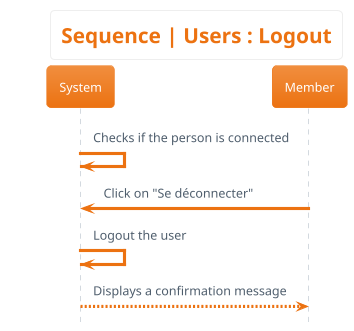 @startuml sequence__users_logout
hide footbox
skinparam actorStyle awesome
!theme aws-orange
skinparam backgroundcolor White
title Sequence | Users : Logout


System -> System : Checks if the person is connected
Member -> System : Click on "Se déconnecter"
System -> System : Logout the user
System --> Member : Displays a confirmation message
@enduml